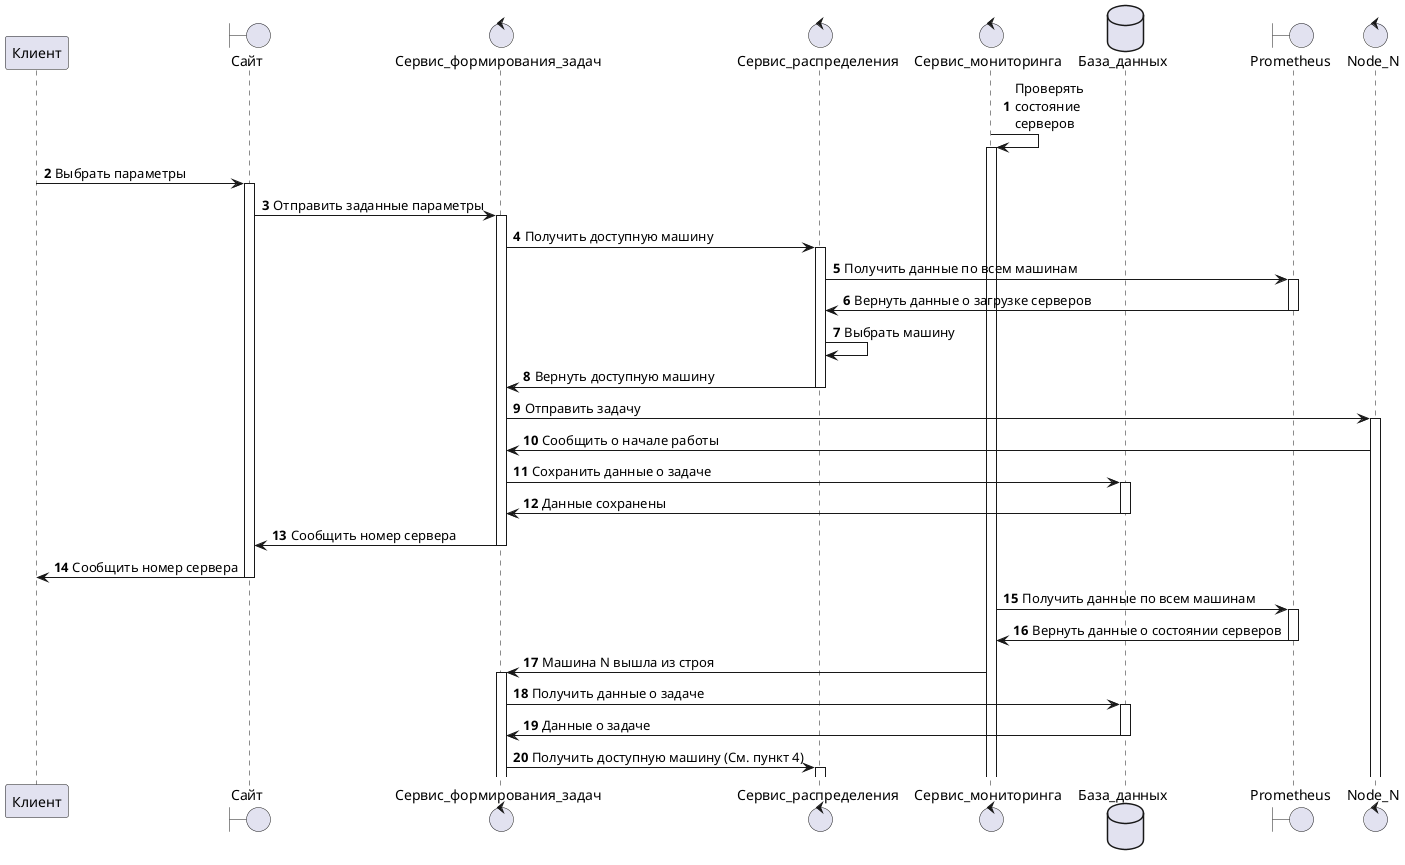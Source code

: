 @startuml
participant Клиент
boundary    Сайт
control     Сервис_формирования_задач
control     Сервис_распределения
control     Сервис_мониторинга
database     База_данных
boundary     Prometheus
control     Node_N
autonumber
Сервис_мониторинга -> Сервис_мониторинга++ : Проверять\nсостояние\nсерверов
Клиент -> Сайт++ : Выбрать параметры
Сайт -> Сервис_формирования_задач++ : Отправить заданные параметры
Сервис_формирования_задач -> Сервис_распределения++ : Получить доступную машину
Сервис_распределения -> Prometheus++ : Получить данные по всем машинам
Prometheus -> Сервис_распределения-- : Вернуть данные о загрузке серверов
Сервис_распределения -> Сервис_распределения : Выбрать машину
Сервис_распределения -> Сервис_формирования_задач-- : Вернуть доступную машину
Сервис_формирования_задач -> Node_N++ : Отправить задачу
Node_N -> Сервис_формирования_задач : Сообщить о начале работы
Сервис_формирования_задач -> База_данных++ : Сохранить данные о задаче
База_данных -> Сервис_формирования_задач-- : Данные сохранены
Сервис_формирования_задач -> Сайт-- : Сообщить номер сервера
Сайт -> Клиент-- : Сообщить номер сервера
Сервис_мониторинга -> Prometheus++ : Получить данные по всем машинам
Prometheus -> Сервис_мониторинга-- : Вернуть данные о состоянии серверов
Сервис_мониторинга -> Сервис_формирования_задач++ : Машина N вышла из строя
Сервис_формирования_задач -> База_данных++ : Получить данные о задаче
База_данных -> Сервис_формирования_задач-- : Данные о задаче
Сервис_формирования_задач -> Сервис_распределения++ : Получить доступную машину (См. пункт 4)

@enduml